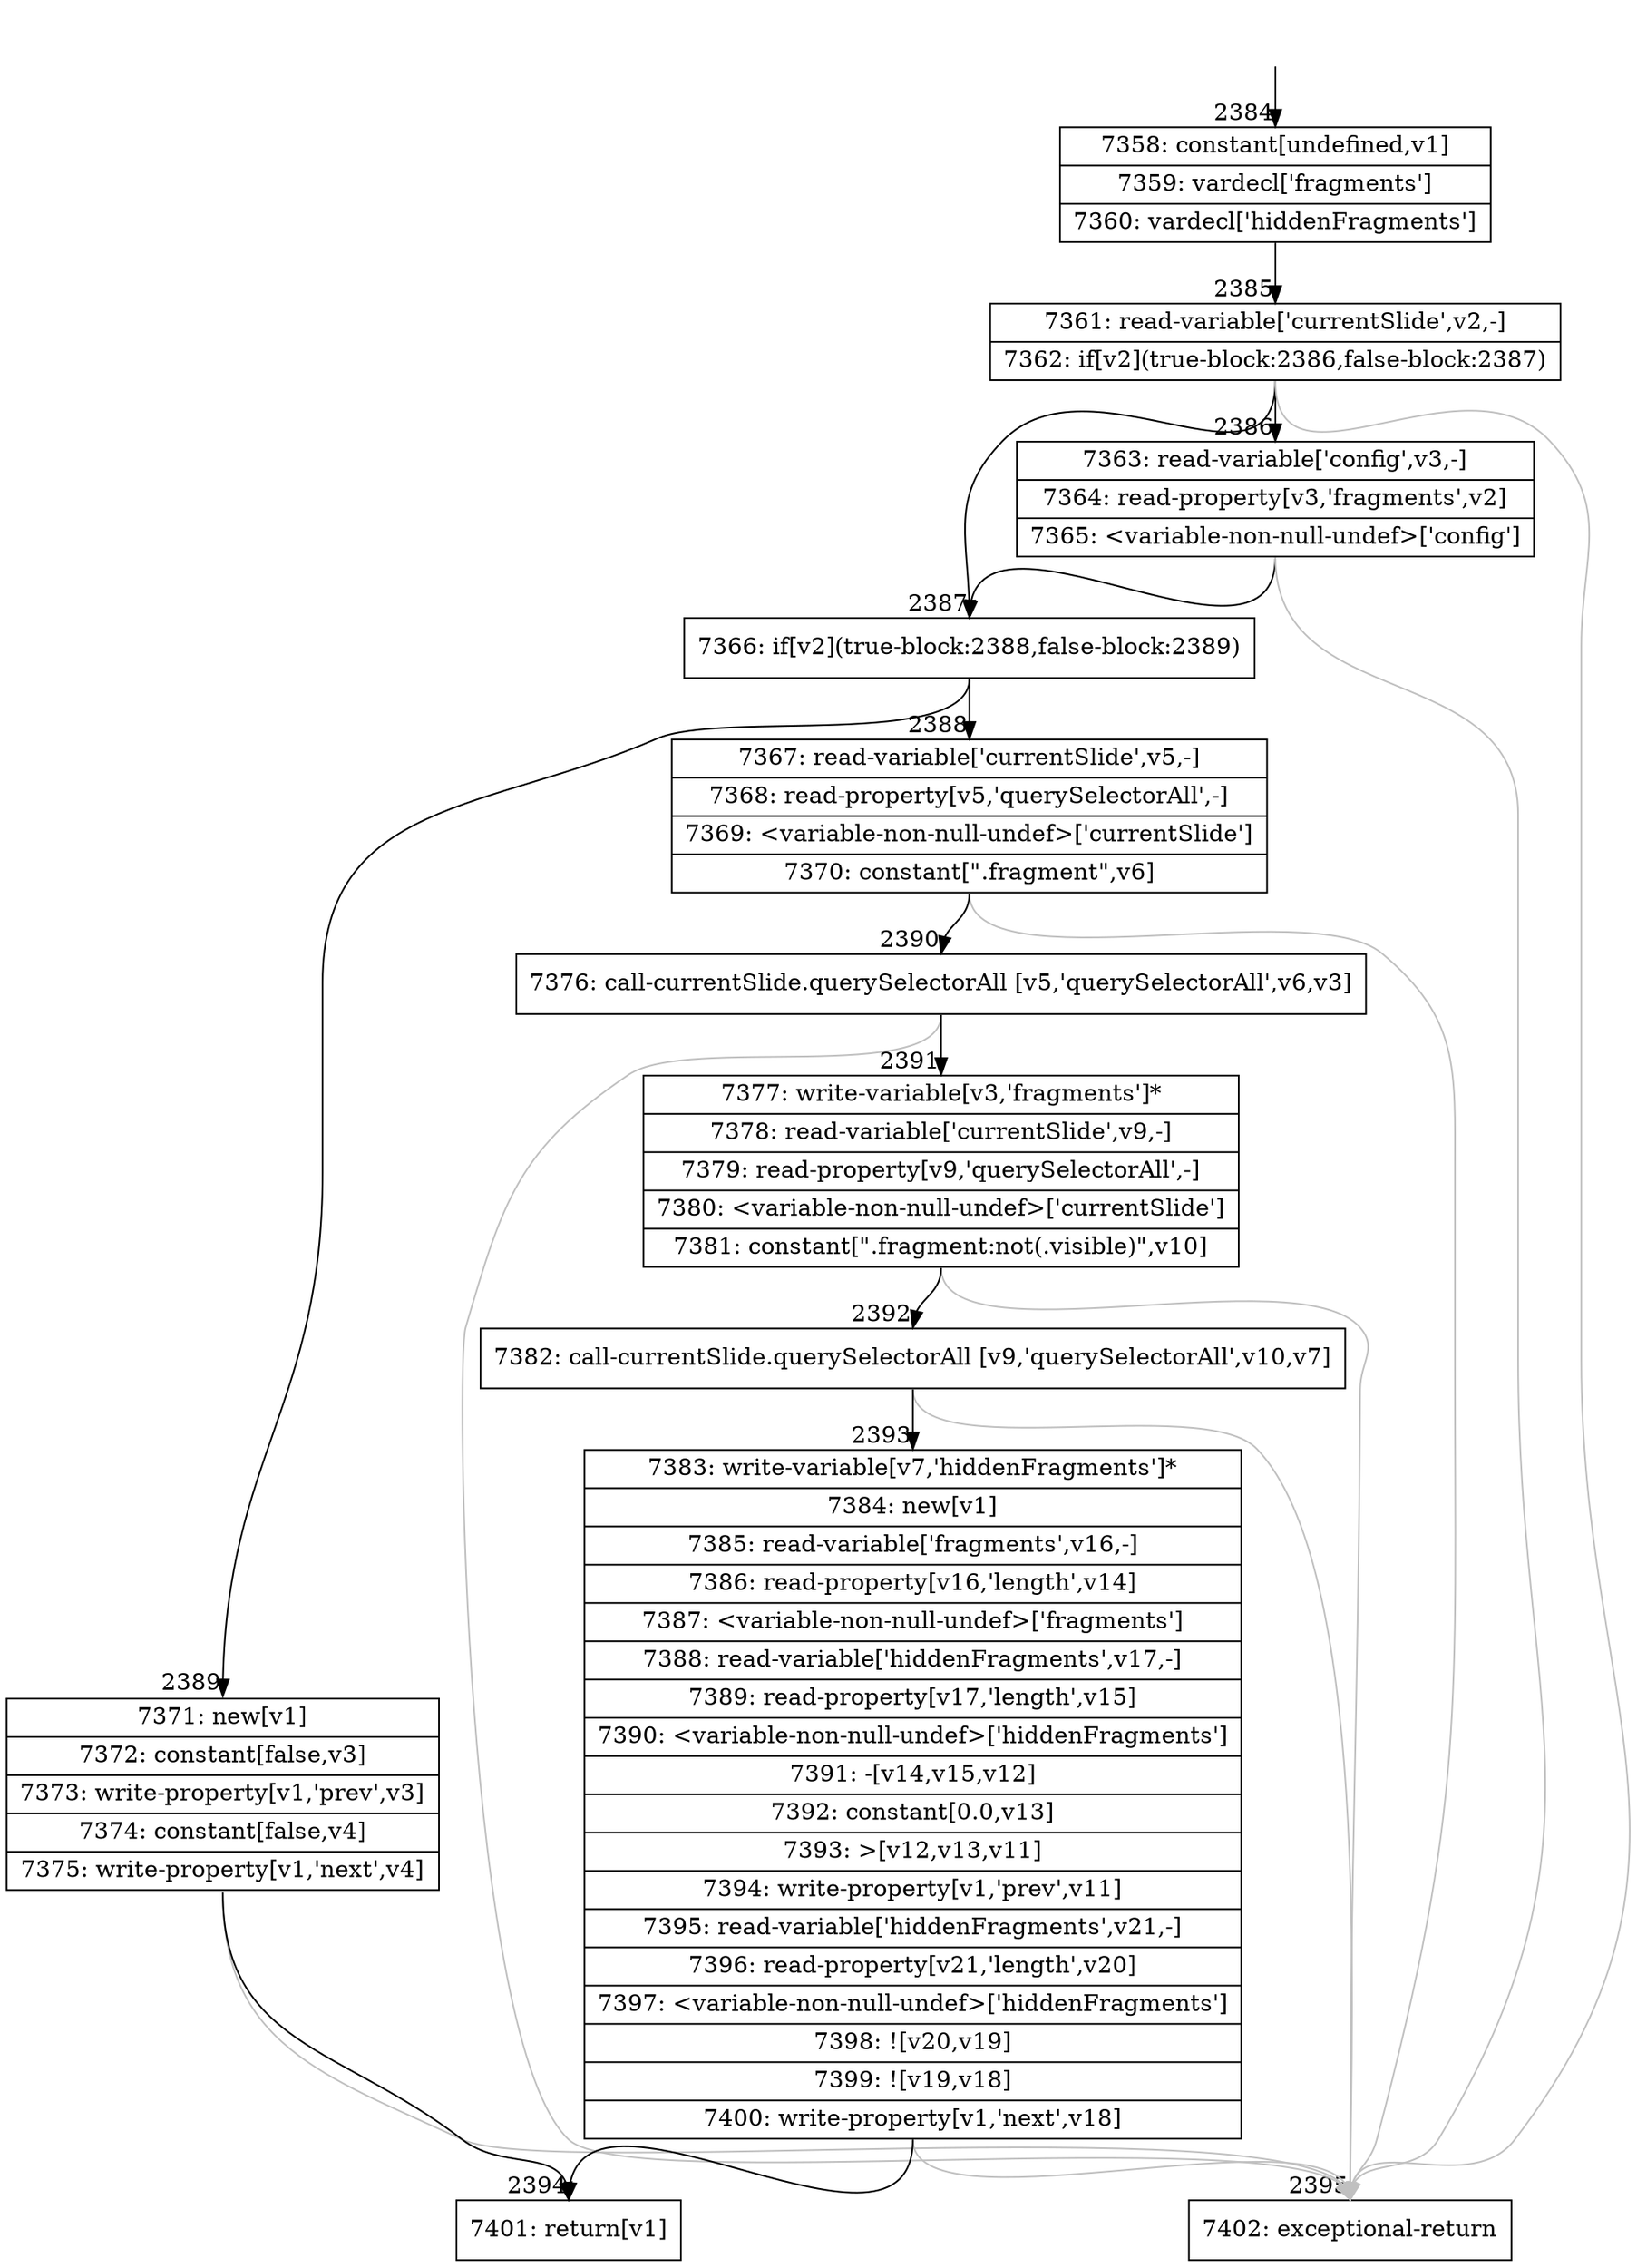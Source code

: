 digraph {
rankdir="TD"
BB_entry147[shape=none,label=""];
BB_entry147 -> BB2384 [tailport=s, headport=n, headlabel="    2384"]
BB2384 [shape=record label="{7358: constant[undefined,v1]|7359: vardecl['fragments']|7360: vardecl['hiddenFragments']}" ] 
BB2384 -> BB2385 [tailport=s, headport=n, headlabel="      2385"]
BB2385 [shape=record label="{7361: read-variable['currentSlide',v2,-]|7362: if[v2](true-block:2386,false-block:2387)}" ] 
BB2385 -> BB2387 [tailport=s, headport=n, headlabel="      2387"]
BB2385 -> BB2386 [tailport=s, headport=n, headlabel="      2386"]
BB2385 -> BB2395 [tailport=s, headport=n, color=gray, headlabel="      2395"]
BB2386 [shape=record label="{7363: read-variable['config',v3,-]|7364: read-property[v3,'fragments',v2]|7365: \<variable-non-null-undef\>['config']}" ] 
BB2386 -> BB2387 [tailport=s, headport=n]
BB2386 -> BB2395 [tailport=s, headport=n, color=gray]
BB2387 [shape=record label="{7366: if[v2](true-block:2388,false-block:2389)}" ] 
BB2387 -> BB2388 [tailport=s, headport=n, headlabel="      2388"]
BB2387 -> BB2389 [tailport=s, headport=n, headlabel="      2389"]
BB2388 [shape=record label="{7367: read-variable['currentSlide',v5,-]|7368: read-property[v5,'querySelectorAll',-]|7369: \<variable-non-null-undef\>['currentSlide']|7370: constant[\".fragment\",v6]}" ] 
BB2388 -> BB2390 [tailport=s, headport=n, headlabel="      2390"]
BB2388 -> BB2395 [tailport=s, headport=n, color=gray]
BB2389 [shape=record label="{7371: new[v1]|7372: constant[false,v3]|7373: write-property[v1,'prev',v3]|7374: constant[false,v4]|7375: write-property[v1,'next',v4]}" ] 
BB2389 -> BB2394 [tailport=s, headport=n, headlabel="      2394"]
BB2389 -> BB2395 [tailport=s, headport=n, color=gray]
BB2390 [shape=record label="{7376: call-currentSlide.querySelectorAll [v5,'querySelectorAll',v6,v3]}" ] 
BB2390 -> BB2391 [tailport=s, headport=n, headlabel="      2391"]
BB2390 -> BB2395 [tailport=s, headport=n, color=gray]
BB2391 [shape=record label="{7377: write-variable[v3,'fragments']*|7378: read-variable['currentSlide',v9,-]|7379: read-property[v9,'querySelectorAll',-]|7380: \<variable-non-null-undef\>['currentSlide']|7381: constant[\".fragment:not(.visible)\",v10]}" ] 
BB2391 -> BB2392 [tailport=s, headport=n, headlabel="      2392"]
BB2391 -> BB2395 [tailport=s, headport=n, color=gray]
BB2392 [shape=record label="{7382: call-currentSlide.querySelectorAll [v9,'querySelectorAll',v10,v7]}" ] 
BB2392 -> BB2393 [tailport=s, headport=n, headlabel="      2393"]
BB2392 -> BB2395 [tailport=s, headport=n, color=gray]
BB2393 [shape=record label="{7383: write-variable[v7,'hiddenFragments']*|7384: new[v1]|7385: read-variable['fragments',v16,-]|7386: read-property[v16,'length',v14]|7387: \<variable-non-null-undef\>['fragments']|7388: read-variable['hiddenFragments',v17,-]|7389: read-property[v17,'length',v15]|7390: \<variable-non-null-undef\>['hiddenFragments']|7391: -[v14,v15,v12]|7392: constant[0.0,v13]|7393: \>[v12,v13,v11]|7394: write-property[v1,'prev',v11]|7395: read-variable['hiddenFragments',v21,-]|7396: read-property[v21,'length',v20]|7397: \<variable-non-null-undef\>['hiddenFragments']|7398: ![v20,v19]|7399: ![v19,v18]|7400: write-property[v1,'next',v18]}" ] 
BB2393 -> BB2394 [tailport=s, headport=n]
BB2393 -> BB2395 [tailport=s, headport=n, color=gray]
BB2394 [shape=record label="{7401: return[v1]}" ] 
BB2395 [shape=record label="{7402: exceptional-return}" ] 
//#$~ 2864
}
